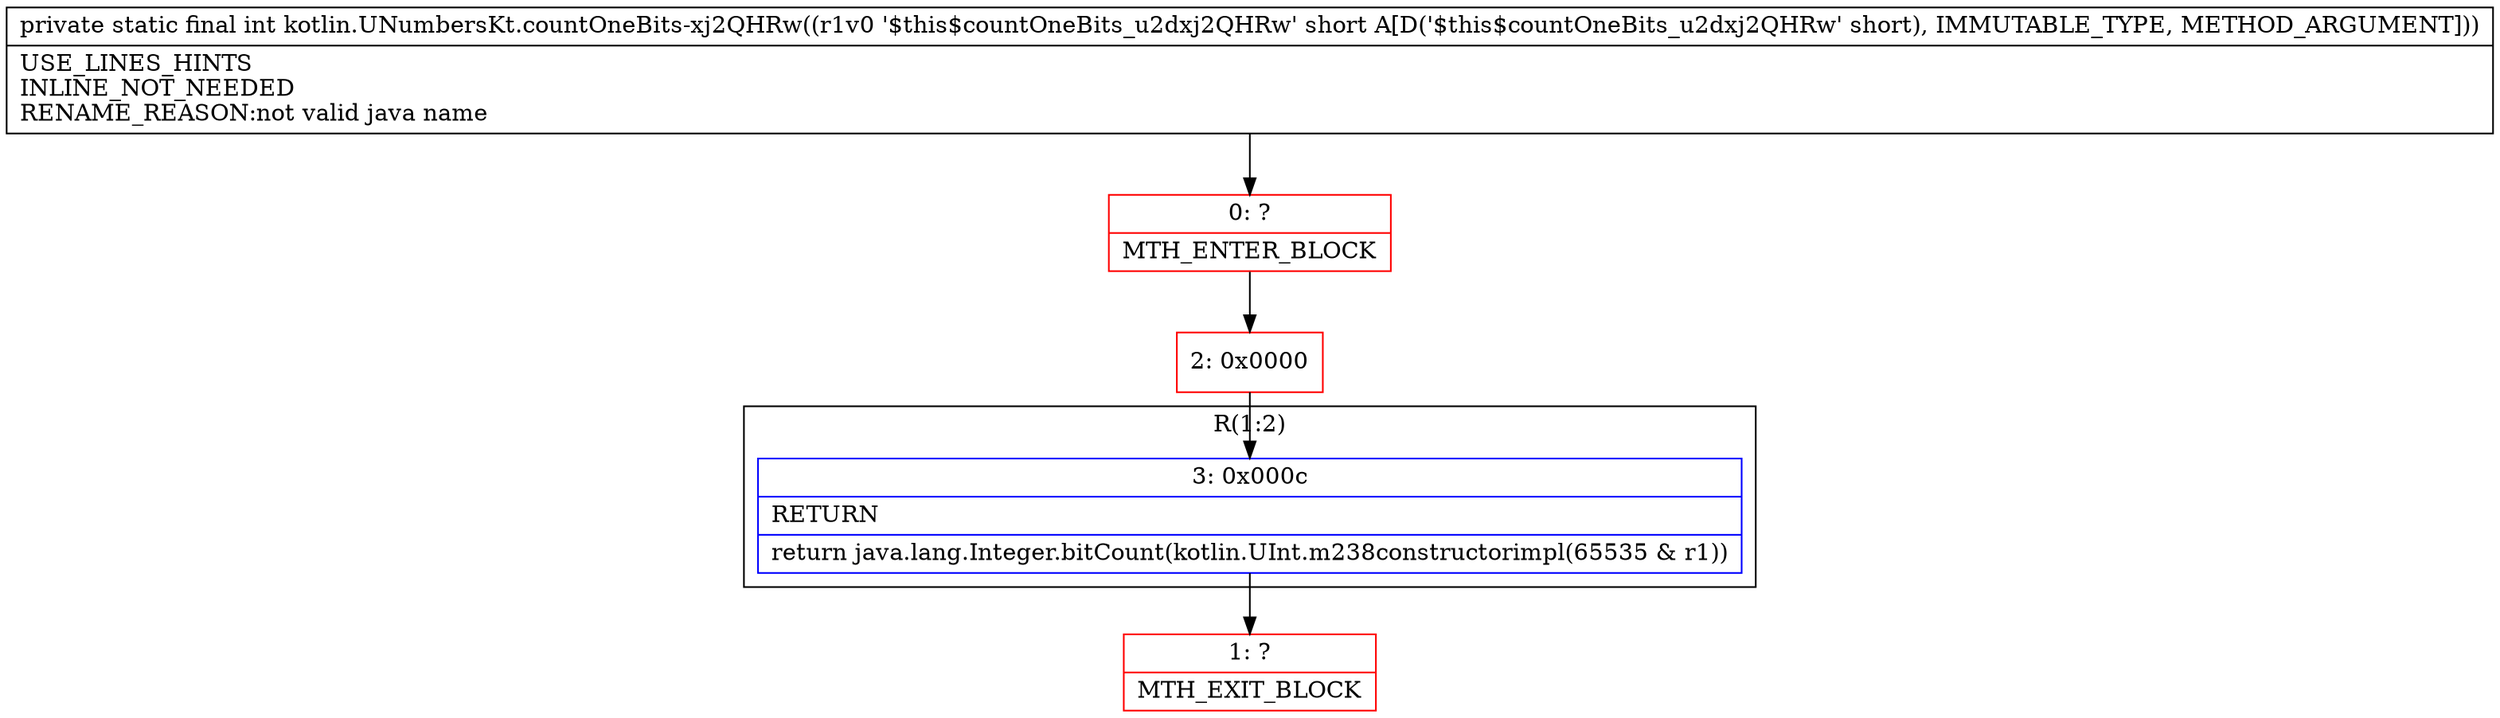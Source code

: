 digraph "CFG forkotlin.UNumbersKt.countOneBits\-xj2QHRw(S)I" {
subgraph cluster_Region_631304484 {
label = "R(1:2)";
node [shape=record,color=blue];
Node_3 [shape=record,label="{3\:\ 0x000c|RETURN\l|return java.lang.Integer.bitCount(kotlin.UInt.m238constructorimpl(65535 & r1))\l}"];
}
Node_0 [shape=record,color=red,label="{0\:\ ?|MTH_ENTER_BLOCK\l}"];
Node_2 [shape=record,color=red,label="{2\:\ 0x0000}"];
Node_1 [shape=record,color=red,label="{1\:\ ?|MTH_EXIT_BLOCK\l}"];
MethodNode[shape=record,label="{private static final int kotlin.UNumbersKt.countOneBits\-xj2QHRw((r1v0 '$this$countOneBits_u2dxj2QHRw' short A[D('$this$countOneBits_u2dxj2QHRw' short), IMMUTABLE_TYPE, METHOD_ARGUMENT]))  | USE_LINES_HINTS\lINLINE_NOT_NEEDED\lRENAME_REASON:not valid java name\l}"];
MethodNode -> Node_0;Node_3 -> Node_1;
Node_0 -> Node_2;
Node_2 -> Node_3;
}

